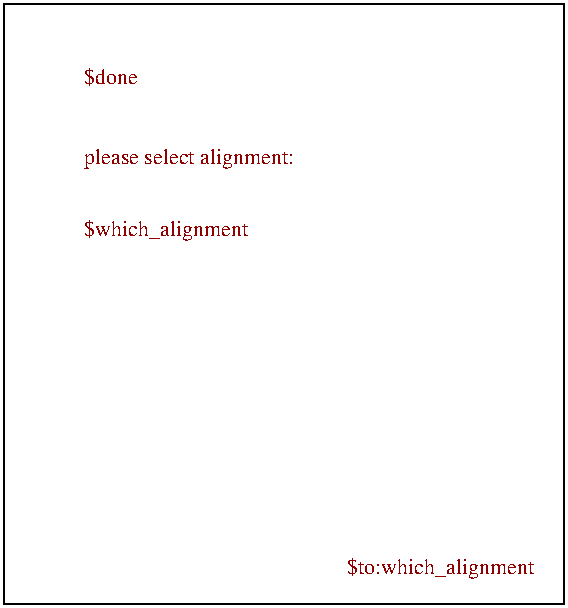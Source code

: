#FIG 2.1
80 2
2 2 0 1 -1 0 0 0 0.000 0 0 0
	 359 359 359 59 79 59 79 359 359 359 9999 9999
4 0 18 13 0 -1 0 0.00000 4 15 38 119 99 $done
4 0 18 13 0 -1 0 0.00000 4 15 150 119 139 please select alignment:
4 0 18 13 0 -1 0 0.00000 4 15 113 119 175 $which_alignment
4 2 18 13 0 -1 0 0.00000 4 14 114 344 344 $to:which_alignment
